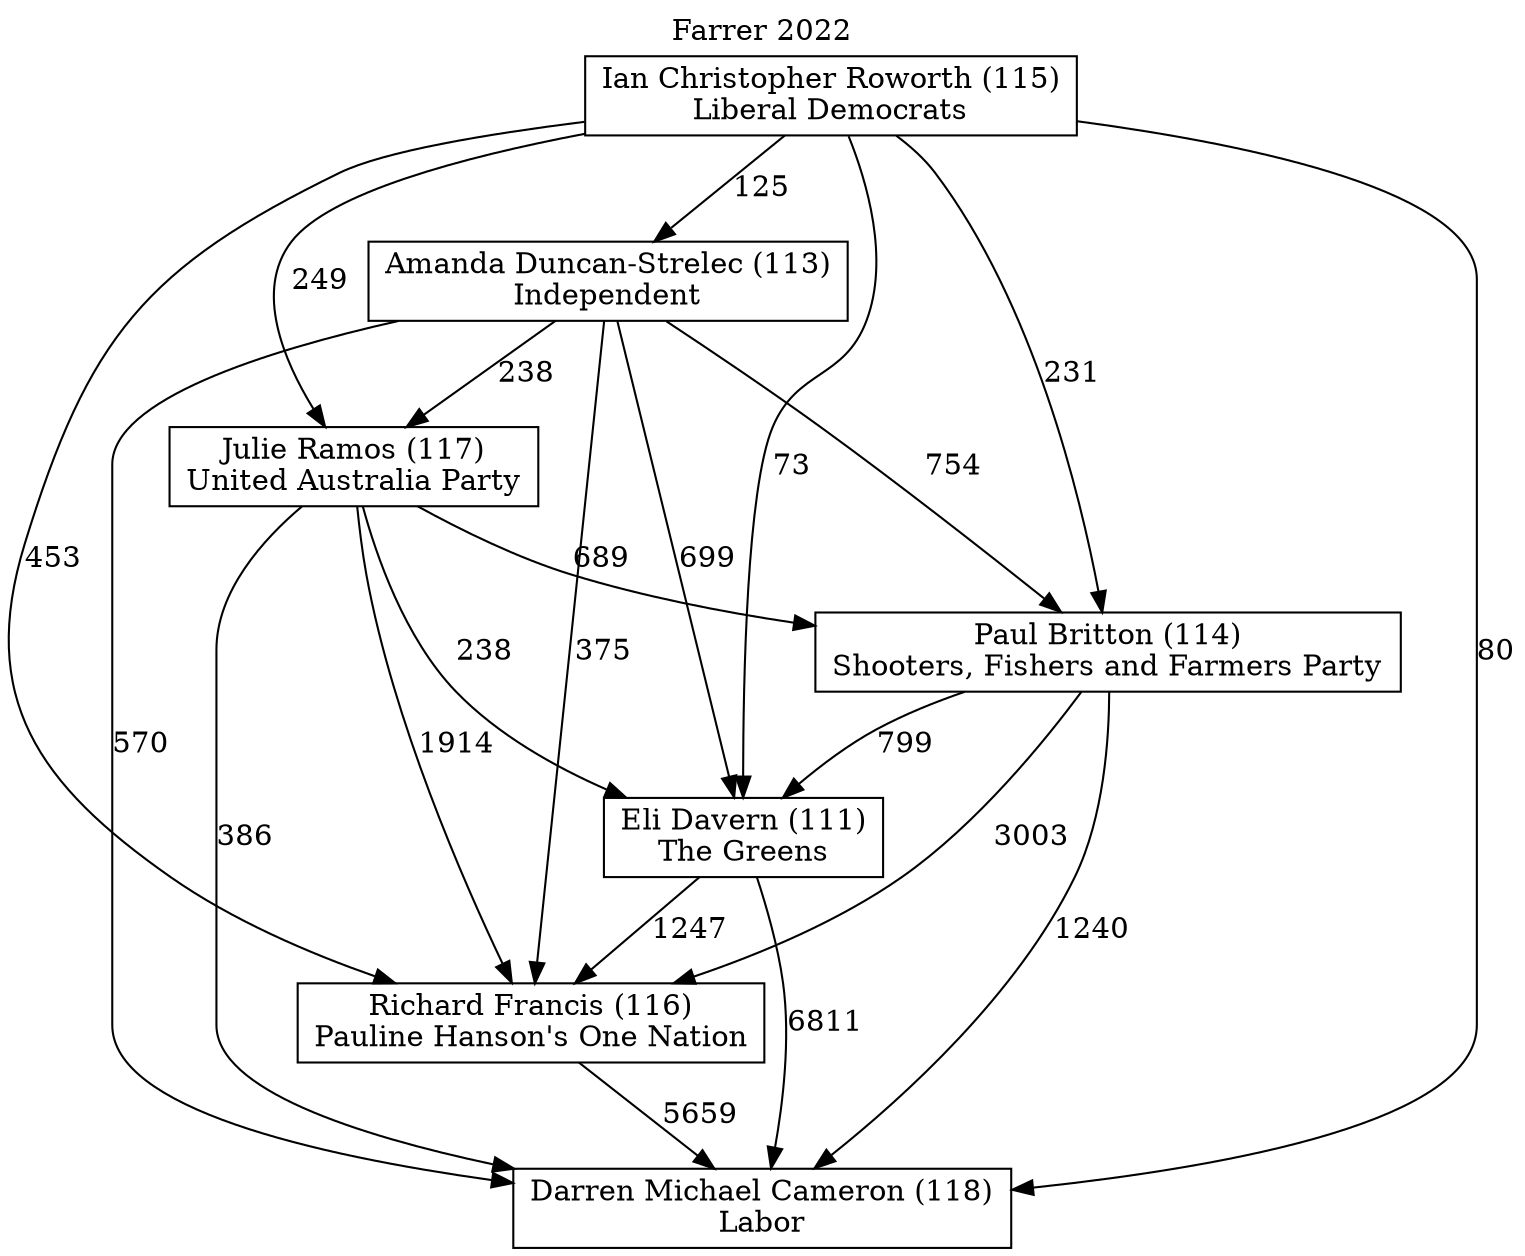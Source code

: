 // House preference flow
digraph "Darren Michael Cameron (118)_Farrer_2022" {
	graph [label="Farrer 2022" labelloc=t mclimit=10]
	node [shape=box]
	"Paul Britton (114)" [label="Paul Britton (114)
Shooters, Fishers and Farmers Party"]
	"Darren Michael Cameron (118)" [label="Darren Michael Cameron (118)
Labor"]
	"Ian Christopher Roworth (115)" [label="Ian Christopher Roworth (115)
Liberal Democrats"]
	"Amanda Duncan-Strelec (113)" [label="Amanda Duncan-Strelec (113)
Independent"]
	"Eli Davern (111)" [label="Eli Davern (111)
The Greens"]
	"Julie Ramos (117)" [label="Julie Ramos (117)
United Australia Party"]
	"Richard Francis (116)" [label="Richard Francis (116)
Pauline Hanson's One Nation"]
	"Julie Ramos (117)" -> "Paul Britton (114)" [label=689]
	"Paul Britton (114)" -> "Darren Michael Cameron (118)" [label=1240]
	"Julie Ramos (117)" -> "Eli Davern (111)" [label=238]
	"Amanda Duncan-Strelec (113)" -> "Paul Britton (114)" [label=754]
	"Amanda Duncan-Strelec (113)" -> "Richard Francis (116)" [label=375]
	"Paul Britton (114)" -> "Richard Francis (116)" [label=3003]
	"Ian Christopher Roworth (115)" -> "Darren Michael Cameron (118)" [label=80]
	"Julie Ramos (117)" -> "Darren Michael Cameron (118)" [label=386]
	"Julie Ramos (117)" -> "Richard Francis (116)" [label=1914]
	"Eli Davern (111)" -> "Darren Michael Cameron (118)" [label=6811]
	"Ian Christopher Roworth (115)" -> "Amanda Duncan-Strelec (113)" [label=125]
	"Ian Christopher Roworth (115)" -> "Richard Francis (116)" [label=453]
	"Ian Christopher Roworth (115)" -> "Eli Davern (111)" [label=73]
	"Eli Davern (111)" -> "Richard Francis (116)" [label=1247]
	"Ian Christopher Roworth (115)" -> "Julie Ramos (117)" [label=249]
	"Amanda Duncan-Strelec (113)" -> "Eli Davern (111)" [label=699]
	"Richard Francis (116)" -> "Darren Michael Cameron (118)" [label=5659]
	"Amanda Duncan-Strelec (113)" -> "Darren Michael Cameron (118)" [label=570]
	"Paul Britton (114)" -> "Eli Davern (111)" [label=799]
	"Ian Christopher Roworth (115)" -> "Paul Britton (114)" [label=231]
	"Amanda Duncan-Strelec (113)" -> "Julie Ramos (117)" [label=238]
}
